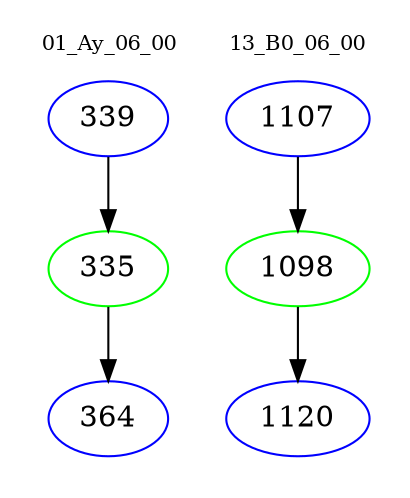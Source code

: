 digraph{
subgraph cluster_0 {
color = white
label = "01_Ay_06_00";
fontsize=10;
T0_339 [label="339", color="blue"]
T0_339 -> T0_335 [color="black"]
T0_335 [label="335", color="green"]
T0_335 -> T0_364 [color="black"]
T0_364 [label="364", color="blue"]
}
subgraph cluster_1 {
color = white
label = "13_B0_06_00";
fontsize=10;
T1_1107 [label="1107", color="blue"]
T1_1107 -> T1_1098 [color="black"]
T1_1098 [label="1098", color="green"]
T1_1098 -> T1_1120 [color="black"]
T1_1120 [label="1120", color="blue"]
}
}
